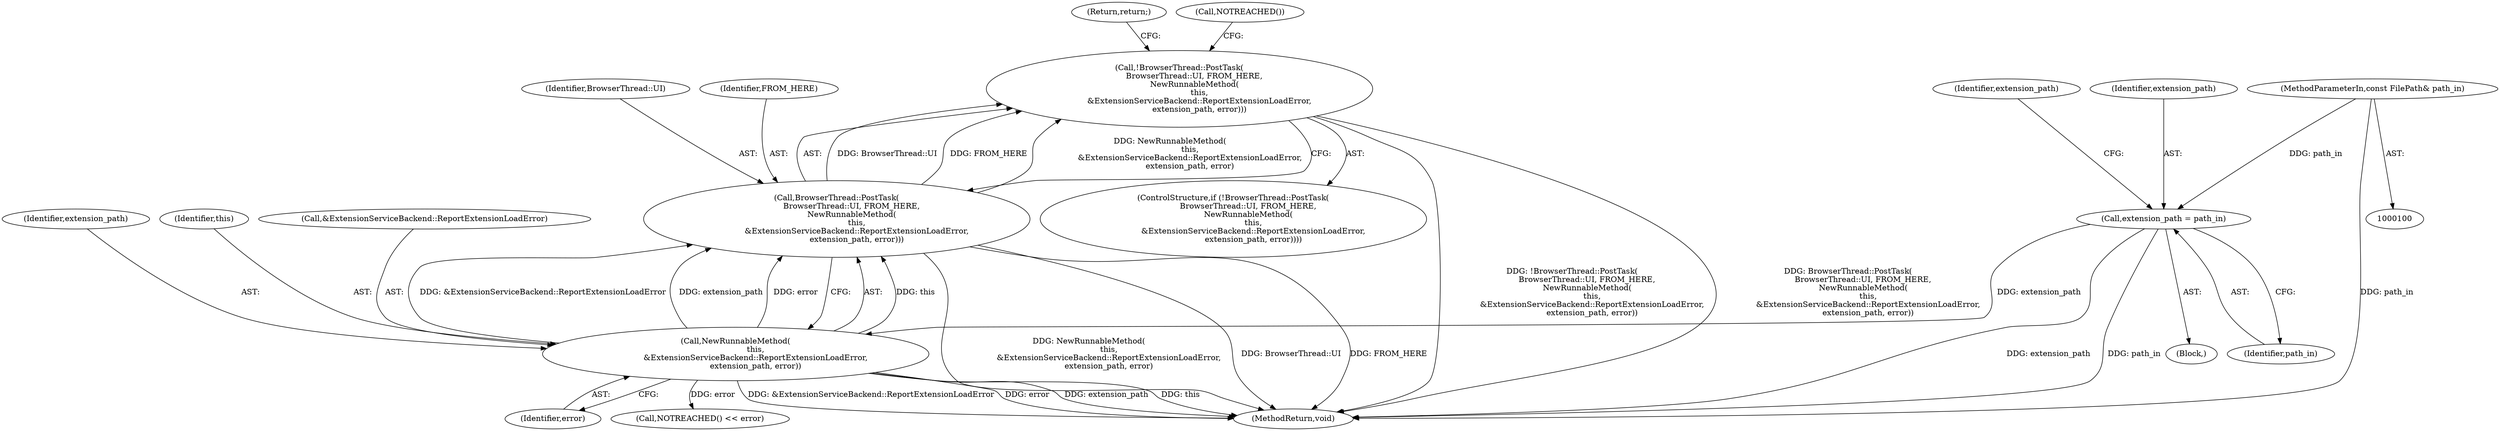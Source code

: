 digraph "0_Chrome_5fb88938e3210391f8c948f127fd96d9c2979119@API" {
"1000134" [label="(Call,!BrowserThread::PostTask(\n            BrowserThread::UI, FROM_HERE,\n            NewRunnableMethod(\n                this,\n                &ExtensionServiceBackend::ReportExtensionLoadError,\n                extension_path, error)))"];
"1000135" [label="(Call,BrowserThread::PostTask(\n            BrowserThread::UI, FROM_HERE,\n            NewRunnableMethod(\n                this,\n                &ExtensionServiceBackend::ReportExtensionLoadError,\n                extension_path, error)))"];
"1000138" [label="(Call,NewRunnableMethod(\n                this,\n                &ExtensionServiceBackend::ReportExtensionLoadError,\n                extension_path, error))"];
"1000107" [label="(Call,extension_path = path_in)"];
"1000101" [label="(MethodParameterIn,const FilePath& path_in)"];
"1000142" [label="(Identifier,extension_path)"];
"1000139" [label="(Identifier,this)"];
"1000159" [label="(MethodReturn,void)"];
"1000143" [label="(Identifier,error)"];
"1000134" [label="(Call,!BrowserThread::PostTask(\n            BrowserThread::UI, FROM_HERE,\n            NewRunnableMethod(\n                this,\n                &ExtensionServiceBackend::ReportExtensionLoadError,\n                extension_path, error)))"];
"1000140" [label="(Call,&ExtensionServiceBackend::ReportExtensionLoadError)"];
"1000144" [label="(Call,NOTREACHED() << error)"];
"1000102" [label="(Block,)"];
"1000147" [label="(Return,return;)"];
"1000135" [label="(Call,BrowserThread::PostTask(\n            BrowserThread::UI, FROM_HERE,\n            NewRunnableMethod(\n                this,\n                &ExtensionServiceBackend::ReportExtensionLoadError,\n                extension_path, error)))"];
"1000136" [label="(Identifier,BrowserThread::UI)"];
"1000133" [label="(ControlStructure,if (!BrowserThread::PostTask(\n            BrowserThread::UI, FROM_HERE,\n            NewRunnableMethod(\n                this,\n                &ExtensionServiceBackend::ReportExtensionLoadError,\n                extension_path, error))))"];
"1000107" [label="(Call,extension_path = path_in)"];
"1000109" [label="(Identifier,path_in)"];
"1000138" [label="(Call,NewRunnableMethod(\n                this,\n                &ExtensionServiceBackend::ReportExtensionLoadError,\n                extension_path, error))"];
"1000112" [label="(Identifier,extension_path)"];
"1000101" [label="(MethodParameterIn,const FilePath& path_in)"];
"1000137" [label="(Identifier,FROM_HERE)"];
"1000108" [label="(Identifier,extension_path)"];
"1000145" [label="(Call,NOTREACHED())"];
"1000134" -> "1000133"  [label="AST: "];
"1000134" -> "1000135"  [label="CFG: "];
"1000135" -> "1000134"  [label="AST: "];
"1000145" -> "1000134"  [label="CFG: "];
"1000147" -> "1000134"  [label="CFG: "];
"1000134" -> "1000159"  [label="DDG: !BrowserThread::PostTask(\n            BrowserThread::UI, FROM_HERE,\n            NewRunnableMethod(\n                this,\n                &ExtensionServiceBackend::ReportExtensionLoadError,\n                extension_path, error))"];
"1000134" -> "1000159"  [label="DDG: BrowserThread::PostTask(\n            BrowserThread::UI, FROM_HERE,\n            NewRunnableMethod(\n                this,\n                &ExtensionServiceBackend::ReportExtensionLoadError,\n                extension_path, error))"];
"1000135" -> "1000134"  [label="DDG: BrowserThread::UI"];
"1000135" -> "1000134"  [label="DDG: FROM_HERE"];
"1000135" -> "1000134"  [label="DDG: NewRunnableMethod(\n                this,\n                &ExtensionServiceBackend::ReportExtensionLoadError,\n                extension_path, error)"];
"1000135" -> "1000138"  [label="CFG: "];
"1000136" -> "1000135"  [label="AST: "];
"1000137" -> "1000135"  [label="AST: "];
"1000138" -> "1000135"  [label="AST: "];
"1000135" -> "1000159"  [label="DDG: NewRunnableMethod(\n                this,\n                &ExtensionServiceBackend::ReportExtensionLoadError,\n                extension_path, error)"];
"1000135" -> "1000159"  [label="DDG: BrowserThread::UI"];
"1000135" -> "1000159"  [label="DDG: FROM_HERE"];
"1000138" -> "1000135"  [label="DDG: this"];
"1000138" -> "1000135"  [label="DDG: &ExtensionServiceBackend::ReportExtensionLoadError"];
"1000138" -> "1000135"  [label="DDG: extension_path"];
"1000138" -> "1000135"  [label="DDG: error"];
"1000138" -> "1000143"  [label="CFG: "];
"1000139" -> "1000138"  [label="AST: "];
"1000140" -> "1000138"  [label="AST: "];
"1000142" -> "1000138"  [label="AST: "];
"1000143" -> "1000138"  [label="AST: "];
"1000138" -> "1000159"  [label="DDG: extension_path"];
"1000138" -> "1000159"  [label="DDG: this"];
"1000138" -> "1000159"  [label="DDG: &ExtensionServiceBackend::ReportExtensionLoadError"];
"1000138" -> "1000159"  [label="DDG: error"];
"1000107" -> "1000138"  [label="DDG: extension_path"];
"1000138" -> "1000144"  [label="DDG: error"];
"1000107" -> "1000102"  [label="AST: "];
"1000107" -> "1000109"  [label="CFG: "];
"1000108" -> "1000107"  [label="AST: "];
"1000109" -> "1000107"  [label="AST: "];
"1000112" -> "1000107"  [label="CFG: "];
"1000107" -> "1000159"  [label="DDG: extension_path"];
"1000107" -> "1000159"  [label="DDG: path_in"];
"1000101" -> "1000107"  [label="DDG: path_in"];
"1000101" -> "1000100"  [label="AST: "];
"1000101" -> "1000159"  [label="DDG: path_in"];
}
